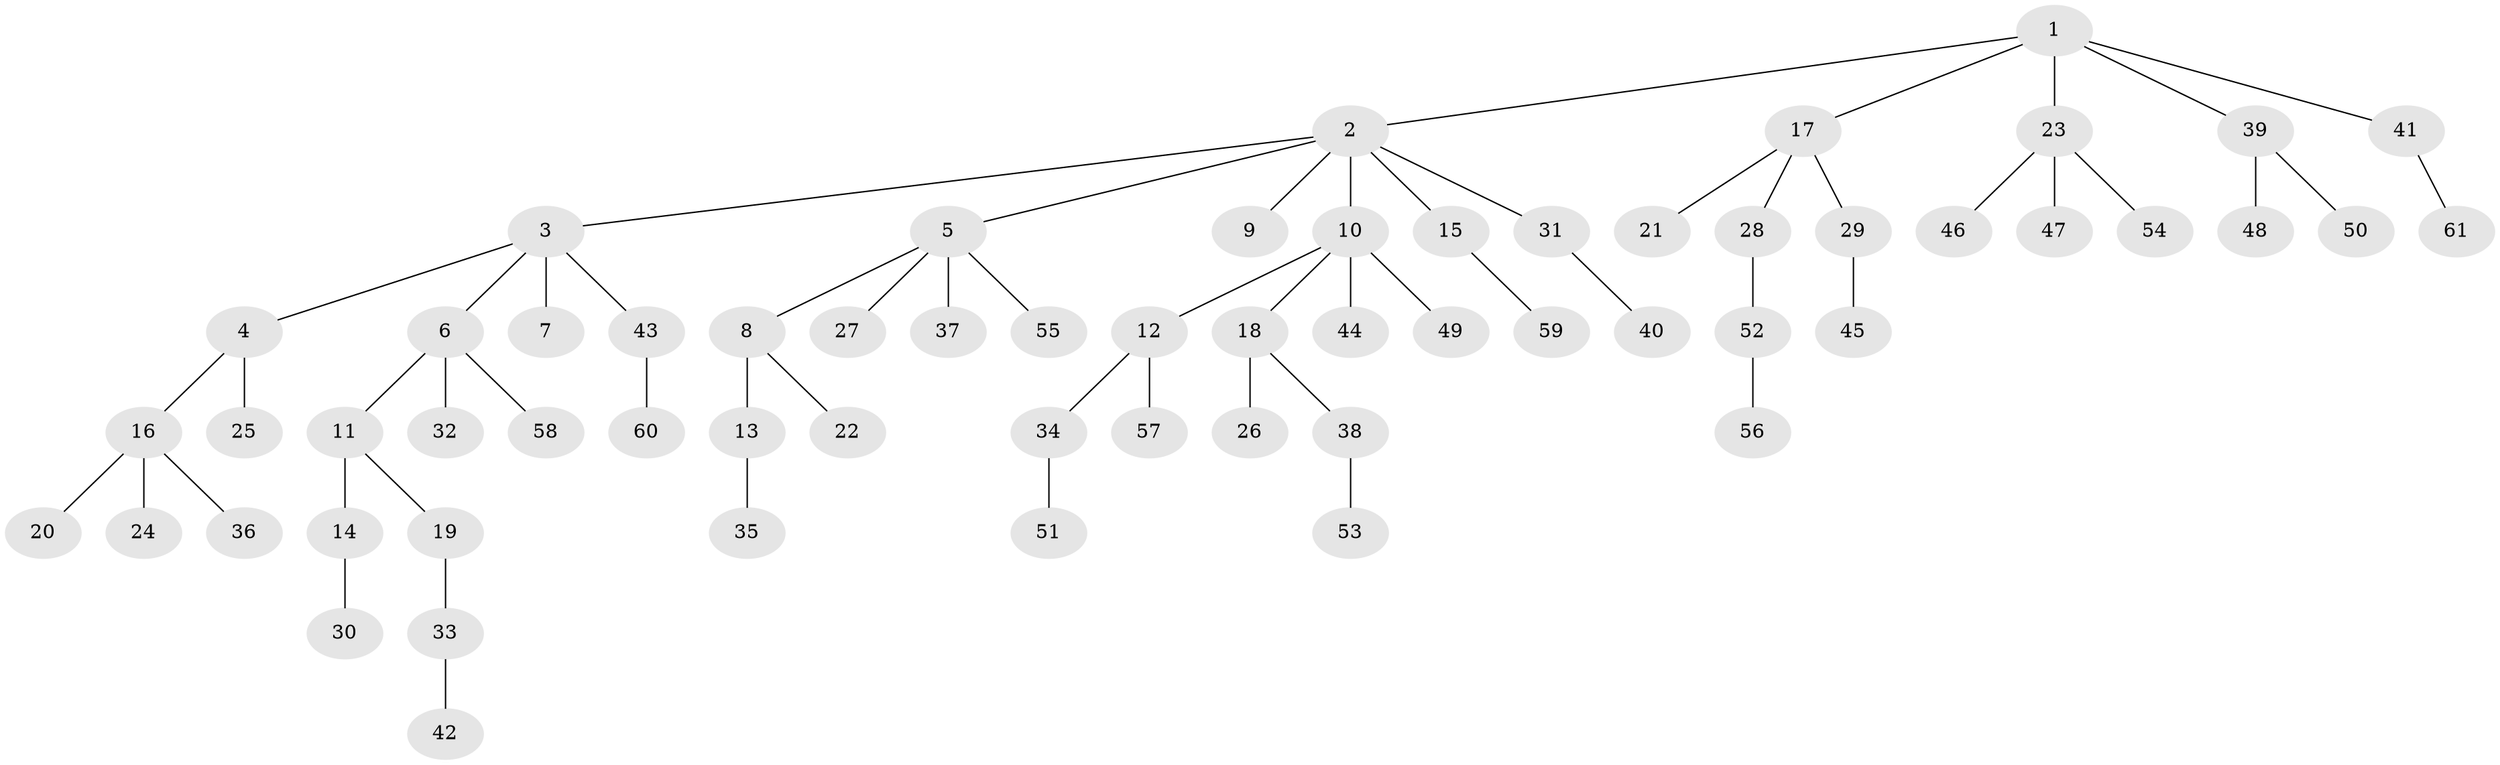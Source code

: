 // Generated by graph-tools (version 1.1) at 2025/26/03/09/25 03:26:32]
// undirected, 61 vertices, 60 edges
graph export_dot {
graph [start="1"]
  node [color=gray90,style=filled];
  1;
  2;
  3;
  4;
  5;
  6;
  7;
  8;
  9;
  10;
  11;
  12;
  13;
  14;
  15;
  16;
  17;
  18;
  19;
  20;
  21;
  22;
  23;
  24;
  25;
  26;
  27;
  28;
  29;
  30;
  31;
  32;
  33;
  34;
  35;
  36;
  37;
  38;
  39;
  40;
  41;
  42;
  43;
  44;
  45;
  46;
  47;
  48;
  49;
  50;
  51;
  52;
  53;
  54;
  55;
  56;
  57;
  58;
  59;
  60;
  61;
  1 -- 2;
  1 -- 17;
  1 -- 23;
  1 -- 39;
  1 -- 41;
  2 -- 3;
  2 -- 5;
  2 -- 9;
  2 -- 10;
  2 -- 15;
  2 -- 31;
  3 -- 4;
  3 -- 6;
  3 -- 7;
  3 -- 43;
  4 -- 16;
  4 -- 25;
  5 -- 8;
  5 -- 27;
  5 -- 37;
  5 -- 55;
  6 -- 11;
  6 -- 32;
  6 -- 58;
  8 -- 13;
  8 -- 22;
  10 -- 12;
  10 -- 18;
  10 -- 44;
  10 -- 49;
  11 -- 14;
  11 -- 19;
  12 -- 34;
  12 -- 57;
  13 -- 35;
  14 -- 30;
  15 -- 59;
  16 -- 20;
  16 -- 24;
  16 -- 36;
  17 -- 21;
  17 -- 28;
  17 -- 29;
  18 -- 26;
  18 -- 38;
  19 -- 33;
  23 -- 46;
  23 -- 47;
  23 -- 54;
  28 -- 52;
  29 -- 45;
  31 -- 40;
  33 -- 42;
  34 -- 51;
  38 -- 53;
  39 -- 48;
  39 -- 50;
  41 -- 61;
  43 -- 60;
  52 -- 56;
}
